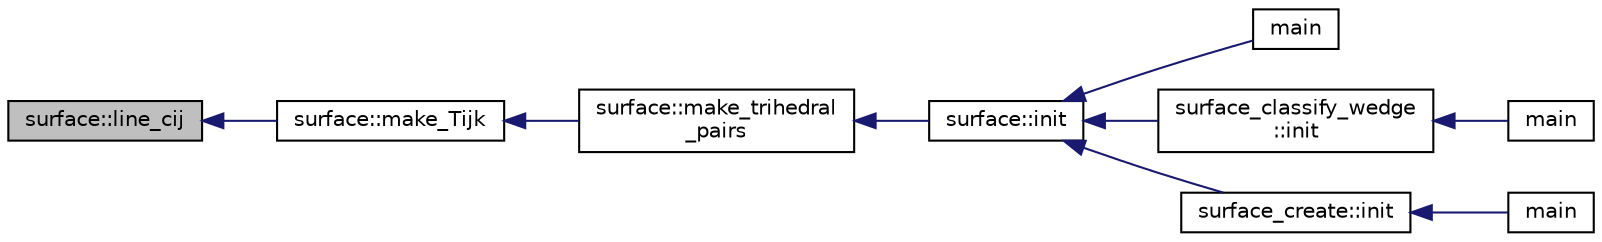 digraph "surface::line_cij"
{
  edge [fontname="Helvetica",fontsize="10",labelfontname="Helvetica",labelfontsize="10"];
  node [fontname="Helvetica",fontsize="10",shape=record];
  rankdir="LR";
  Node3384 [label="surface::line_cij",height=0.2,width=0.4,color="black", fillcolor="grey75", style="filled", fontcolor="black"];
  Node3384 -> Node3385 [dir="back",color="midnightblue",fontsize="10",style="solid",fontname="Helvetica"];
  Node3385 [label="surface::make_Tijk",height=0.2,width=0.4,color="black", fillcolor="white", style="filled",URL="$d5/d88/classsurface.html#a07d7b3ebddf5c688ed650d0c20e452e2"];
  Node3385 -> Node3386 [dir="back",color="midnightblue",fontsize="10",style="solid",fontname="Helvetica"];
  Node3386 [label="surface::make_trihedral\l_pairs",height=0.2,width=0.4,color="black", fillcolor="white", style="filled",URL="$d5/d88/classsurface.html#ad5643c9ea75032122ba52e24d1fc23c4"];
  Node3386 -> Node3387 [dir="back",color="midnightblue",fontsize="10",style="solid",fontname="Helvetica"];
  Node3387 [label="surface::init",height=0.2,width=0.4,color="black", fillcolor="white", style="filled",URL="$d5/d88/classsurface.html#a90570b0ca6ab02988159f2c40cb27308"];
  Node3387 -> Node3388 [dir="back",color="midnightblue",fontsize="10",style="solid",fontname="Helvetica"];
  Node3388 [label="main",height=0.2,width=0.4,color="black", fillcolor="white", style="filled",URL="$d6/dc3/arc__lifting__main_8_c.html#a217dbf8b442f20279ea00b898af96f52"];
  Node3387 -> Node3389 [dir="back",color="midnightblue",fontsize="10",style="solid",fontname="Helvetica"];
  Node3389 [label="surface_classify_wedge\l::init",height=0.2,width=0.4,color="black", fillcolor="white", style="filled",URL="$d7/d5c/classsurface__classify__wedge.html#a43302106663b307aa8274a5112a7010a"];
  Node3389 -> Node3390 [dir="back",color="midnightblue",fontsize="10",style="solid",fontname="Helvetica"];
  Node3390 [label="main",height=0.2,width=0.4,color="black", fillcolor="white", style="filled",URL="$df/df8/surface__classify_8_c.html#a217dbf8b442f20279ea00b898af96f52"];
  Node3387 -> Node3391 [dir="back",color="midnightblue",fontsize="10",style="solid",fontname="Helvetica"];
  Node3391 [label="surface_create::init",height=0.2,width=0.4,color="black", fillcolor="white", style="filled",URL="$de/da4/classsurface__create.html#ab0db5c12825f778e3caf8aa4da02eb06"];
  Node3391 -> Node3392 [dir="back",color="midnightblue",fontsize="10",style="solid",fontname="Helvetica"];
  Node3392 [label="main",height=0.2,width=0.4,color="black", fillcolor="white", style="filled",URL="$d2/dfa/create__surface__main_8_c.html#a217dbf8b442f20279ea00b898af96f52"];
}

